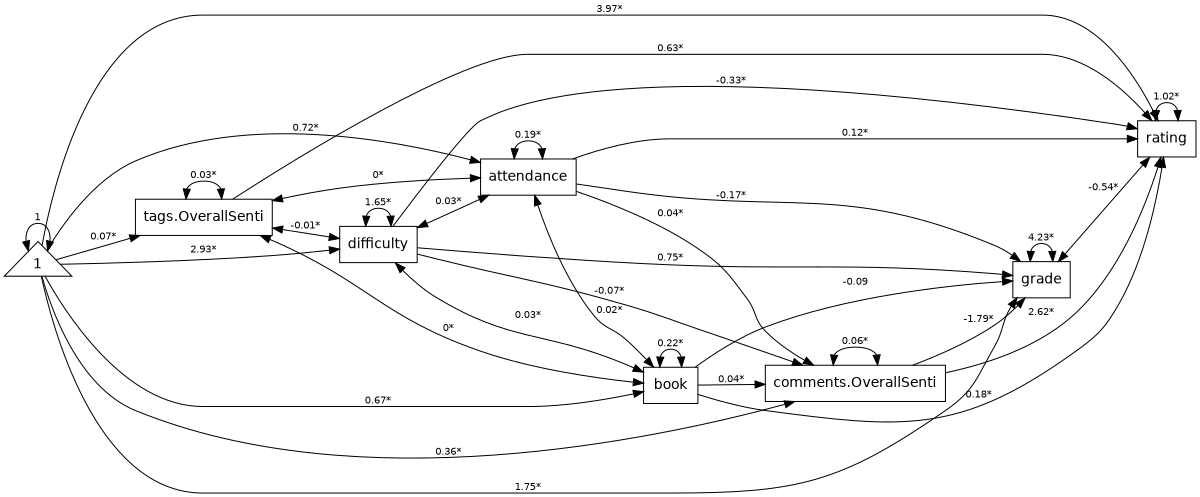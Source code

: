 digraph "pathdiagram" {
  rankdir=LR;
  size="8,8";
  node [fontname="Helvetica" fontsize=14 shape=box];
  edge [fontname="Helvetica" fontsize=10];
  center=1;
  "1" [shape=triangle]
  "1" -> "1" [label="1"   dir=both]
  "comments.OverallSenti" -> "rating" [label="2.62*"];
  "book" -> "rating" [label="0.18*"];
  "attendance" -> "rating" [label="0.12*"];
  "difficulty" -> "rating" [label="-0.33*"];
  "tags.OverallSenti" -> "rating" [label="0.63*"];
  "comments.OverallSenti" -> "grade" [label="-1.79*"];
  "book" -> "grade" [label="-0.09"];
  "attendance" -> "grade" [label="-0.17*"];
  "difficulty" -> "grade" [label="0.75*"];
  "book" -> "comments.OverallSenti" [label="0.04*"];
  "attendance" -> "comments.OverallSenti" [label="0.04*"];
  "difficulty" -> "comments.OverallSenti" [label="-0.07*"];
  "1" -> "rating" [label="3.97*"];
  "1" -> "grade" [label="1.75*"];
  "1" -> "comments.OverallSenti" [label="0.36*"];
  "1" -> "book" [label="0.67*"];
  "1" -> "attendance" [label="0.72*"];
  "1" -> "difficulty" [label="2.93*"];
  "1" -> "tags.OverallSenti" [label="0.07*"];
  "rating" -> "rating" [label="1.02*"  dir=both];
  "grade" -> "rating" [label="-0.54*"  dir=both];
  "grade" -> "grade" [label="4.23*"  dir=both];
  "comments.OverallSenti" -> "comments.OverallSenti" [label="0.06*"  dir=both];
  "book" -> "book" [label="0.22*"  dir=both];
  "attendance" -> "book" [label="0.02*"  dir=both];
  "difficulty" -> "book" [label="0.03*"  dir=both];
  "tags.OverallSenti" -> "book" [label="0*"  dir=both];
  "attendance" -> "attendance" [label="0.19*"  dir=both];
  "difficulty" -> "attendance" [label="0.03*"  dir=both];
  "tags.OverallSenti" -> "attendance" [label="0*"  dir=both];
  "difficulty" -> "difficulty" [label="1.65*"  dir=both];
  "tags.OverallSenti" -> "difficulty" [label="-0.01*"  dir=both];
  "tags.OverallSenti" -> "tags.OverallSenti" [label="0.03*"  dir=both];
}
